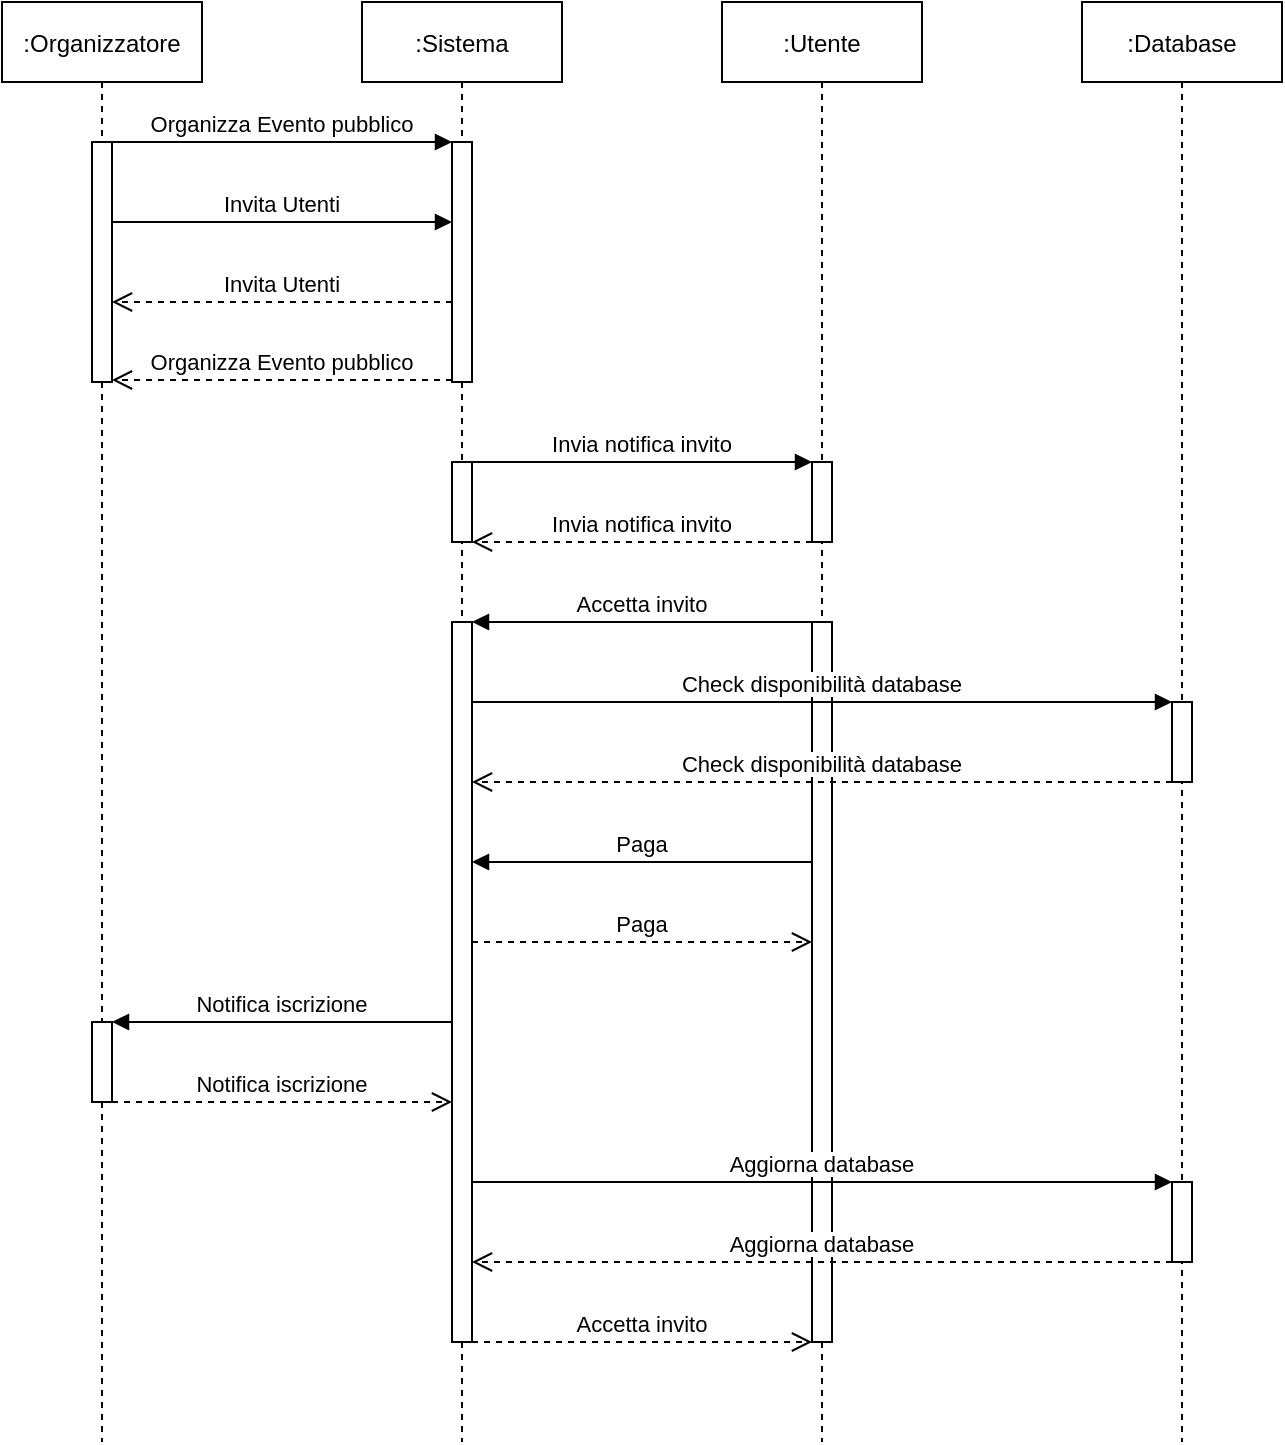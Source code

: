 <mxfile version="20.5.3" type="device"><diagram id="kgpKYQtTHZ0yAKxKKP6v" name="Page-1"><mxGraphModel dx="2037" dy="1099" grid="1" gridSize="10" guides="1" tooltips="1" connect="1" arrows="1" fold="1" page="1" pageScale="1" pageWidth="850" pageHeight="1100" math="0" shadow="0"><root><mxCell id="0"/><mxCell id="1" parent="0"/><mxCell id="3nuBFxr9cyL0pnOWT2aG-1" value=":Organizzatore" style="shape=umlLifeline;perimeter=lifelinePerimeter;container=1;collapsible=0;recursiveResize=0;rounded=0;shadow=0;strokeWidth=1;" parent="1" vertex="1"><mxGeometry x="100" y="80" width="100" height="720" as="geometry"/></mxCell><mxCell id="3nuBFxr9cyL0pnOWT2aG-2" value="" style="points=[];perimeter=orthogonalPerimeter;rounded=0;shadow=0;strokeWidth=1;" parent="3nuBFxr9cyL0pnOWT2aG-1" vertex="1"><mxGeometry x="45" y="70" width="10" height="120" as="geometry"/></mxCell><mxCell id="Ddxe99vWpVenJ6vZ9fKg-12" value="" style="points=[];perimeter=orthogonalPerimeter;rounded=0;shadow=0;strokeWidth=1;" parent="3nuBFxr9cyL0pnOWT2aG-1" vertex="1"><mxGeometry x="45" y="510" width="10" height="40" as="geometry"/></mxCell><mxCell id="3nuBFxr9cyL0pnOWT2aG-5" value=":Sistema" style="shape=umlLifeline;perimeter=lifelinePerimeter;container=1;collapsible=0;recursiveResize=0;rounded=0;shadow=0;strokeWidth=1;" parent="1" vertex="1"><mxGeometry x="280" y="80" width="100" height="720" as="geometry"/></mxCell><mxCell id="3nuBFxr9cyL0pnOWT2aG-6" value="" style="points=[];perimeter=orthogonalPerimeter;rounded=0;shadow=0;strokeWidth=1;" parent="3nuBFxr9cyL0pnOWT2aG-5" vertex="1"><mxGeometry x="45" y="70" width="10" height="120" as="geometry"/></mxCell><mxCell id="Ddxe99vWpVenJ6vZ9fKg-5" value="" style="points=[];perimeter=orthogonalPerimeter;rounded=0;shadow=0;strokeWidth=1;" parent="3nuBFxr9cyL0pnOWT2aG-5" vertex="1"><mxGeometry x="45" y="310" width="10" height="360" as="geometry"/></mxCell><mxCell id="C4MDI1d0ep0SzYkecDF7-4" value="" style="points=[];perimeter=orthogonalPerimeter;rounded=0;shadow=0;strokeWidth=1;" vertex="1" parent="3nuBFxr9cyL0pnOWT2aG-5"><mxGeometry x="45" y="230" width="10" height="40" as="geometry"/></mxCell><mxCell id="3nuBFxr9cyL0pnOWT2aG-7" value="Organizza Evento pubblico" style="verticalAlign=bottom;endArrow=open;dashed=1;endSize=8;exitX=0;exitY=0.95;shadow=0;strokeWidth=1;" parent="1" edge="1"><mxGeometry relative="1" as="geometry"><mxPoint x="155" y="269.0" as="targetPoint"/><mxPoint x="325" y="269.0" as="sourcePoint"/></mxGeometry></mxCell><mxCell id="3nuBFxr9cyL0pnOWT2aG-8" value="Organizza Evento pubblico" style="verticalAlign=bottom;endArrow=block;entryX=0;entryY=0;shadow=0;strokeWidth=1;" parent="1" source="3nuBFxr9cyL0pnOWT2aG-2" target="3nuBFxr9cyL0pnOWT2aG-6" edge="1"><mxGeometry relative="1" as="geometry"><mxPoint x="255" y="160" as="sourcePoint"/></mxGeometry></mxCell><mxCell id="Ddxe99vWpVenJ6vZ9fKg-1" value=":Utente" style="shape=umlLifeline;perimeter=lifelinePerimeter;container=1;collapsible=0;recursiveResize=0;rounded=0;shadow=0;strokeWidth=1;" parent="1" vertex="1"><mxGeometry x="460" y="80" width="100" height="720" as="geometry"/></mxCell><mxCell id="Ddxe99vWpVenJ6vZ9fKg-2" value="" style="points=[];perimeter=orthogonalPerimeter;rounded=0;shadow=0;strokeWidth=1;" parent="Ddxe99vWpVenJ6vZ9fKg-1" vertex="1"><mxGeometry x="45" y="310" width="10" height="360" as="geometry"/></mxCell><mxCell id="C4MDI1d0ep0SzYkecDF7-5" value="" style="points=[];perimeter=orthogonalPerimeter;rounded=0;shadow=0;strokeWidth=1;" vertex="1" parent="Ddxe99vWpVenJ6vZ9fKg-1"><mxGeometry x="45" y="230" width="10" height="40" as="geometry"/></mxCell><mxCell id="Ddxe99vWpVenJ6vZ9fKg-3" value=":Database" style="shape=umlLifeline;perimeter=lifelinePerimeter;container=1;collapsible=0;recursiveResize=0;rounded=0;shadow=0;strokeWidth=1;" parent="1" vertex="1"><mxGeometry x="640" y="80" width="100" height="720" as="geometry"/></mxCell><mxCell id="Ddxe99vWpVenJ6vZ9fKg-8" value="" style="points=[];perimeter=orthogonalPerimeter;rounded=0;shadow=0;strokeWidth=1;" parent="Ddxe99vWpVenJ6vZ9fKg-3" vertex="1"><mxGeometry x="45" y="350" width="10" height="40" as="geometry"/></mxCell><mxCell id="Ddxe99vWpVenJ6vZ9fKg-15" value="" style="points=[];perimeter=orthogonalPerimeter;rounded=0;shadow=0;strokeWidth=1;" parent="Ddxe99vWpVenJ6vZ9fKg-3" vertex="1"><mxGeometry x="45" y="590" width="10" height="40" as="geometry"/></mxCell><mxCell id="Ddxe99vWpVenJ6vZ9fKg-6" value="Accetta invito" style="verticalAlign=bottom;endArrow=block;shadow=0;strokeWidth=1;" parent="1" edge="1"><mxGeometry relative="1" as="geometry"><mxPoint x="505" y="390" as="sourcePoint"/><mxPoint x="335" y="390" as="targetPoint"/></mxGeometry></mxCell><mxCell id="Ddxe99vWpVenJ6vZ9fKg-7" value="Check disponibilità database" style="verticalAlign=bottom;endArrow=block;shadow=0;strokeWidth=1;" parent="1" target="Ddxe99vWpVenJ6vZ9fKg-8" edge="1"><mxGeometry relative="1" as="geometry"><mxPoint x="335" y="430" as="sourcePoint"/><mxPoint x="505" y="430" as="targetPoint"/></mxGeometry></mxCell><mxCell id="Ddxe99vWpVenJ6vZ9fKg-9" value="Check disponibilità database" style="verticalAlign=bottom;endArrow=open;dashed=1;endSize=8;shadow=0;strokeWidth=1;" parent="1" edge="1"><mxGeometry relative="1" as="geometry"><mxPoint x="335" y="470" as="targetPoint"/><mxPoint x="685" y="470" as="sourcePoint"/></mxGeometry></mxCell><mxCell id="Ddxe99vWpVenJ6vZ9fKg-10" value="Paga" style="verticalAlign=bottom;endArrow=block;shadow=0;strokeWidth=1;" parent="1" edge="1"><mxGeometry relative="1" as="geometry"><mxPoint x="505.0" y="510.0" as="sourcePoint"/><mxPoint x="335" y="510.0" as="targetPoint"/></mxGeometry></mxCell><mxCell id="Ddxe99vWpVenJ6vZ9fKg-11" value="Paga" style="verticalAlign=bottom;endArrow=open;dashed=1;endSize=8;shadow=0;strokeWidth=1;" parent="1" edge="1"><mxGeometry relative="1" as="geometry"><mxPoint x="505.0" y="550.0" as="targetPoint"/><mxPoint x="335" y="550.0" as="sourcePoint"/></mxGeometry></mxCell><mxCell id="Ddxe99vWpVenJ6vZ9fKg-13" value="Notifica iscrizione" style="verticalAlign=bottom;endArrow=block;shadow=0;strokeWidth=1;" parent="1" source="Ddxe99vWpVenJ6vZ9fKg-5" target="Ddxe99vWpVenJ6vZ9fKg-12" edge="1"><mxGeometry relative="1" as="geometry"><mxPoint x="320.0" y="590.0" as="sourcePoint"/><mxPoint x="150" y="590.0" as="targetPoint"/></mxGeometry></mxCell><mxCell id="Ddxe99vWpVenJ6vZ9fKg-14" value="Notifica iscrizione" style="verticalAlign=bottom;endArrow=open;dashed=1;endSize=8;shadow=0;strokeWidth=1;" parent="1" edge="1"><mxGeometry relative="1" as="geometry"><mxPoint x="325" y="630" as="targetPoint"/><mxPoint x="155" y="630" as="sourcePoint"/></mxGeometry></mxCell><mxCell id="Ddxe99vWpVenJ6vZ9fKg-16" value="Aggiorna database" style="verticalAlign=bottom;endArrow=block;shadow=0;strokeWidth=1;" parent="1" source="Ddxe99vWpVenJ6vZ9fKg-5" target="Ddxe99vWpVenJ6vZ9fKg-15" edge="1"><mxGeometry relative="1" as="geometry"><mxPoint x="330" y="680" as="sourcePoint"/><mxPoint x="685.0" y="670.0" as="targetPoint"/></mxGeometry></mxCell><mxCell id="Ddxe99vWpVenJ6vZ9fKg-17" value="Aggiorna database" style="verticalAlign=bottom;endArrow=open;dashed=1;endSize=8;shadow=0;strokeWidth=1;" parent="1" edge="1"><mxGeometry relative="1" as="geometry"><mxPoint x="335" y="710" as="targetPoint"/><mxPoint x="685.0" y="710" as="sourcePoint"/></mxGeometry></mxCell><mxCell id="Ddxe99vWpVenJ6vZ9fKg-18" value="Accetta invito" style="verticalAlign=bottom;endArrow=open;dashed=1;endSize=8;shadow=0;strokeWidth=1;" parent="1" edge="1"><mxGeometry relative="1" as="geometry"><mxPoint x="505" y="750.0" as="targetPoint"/><mxPoint x="335" y="750.0" as="sourcePoint"/></mxGeometry></mxCell><mxCell id="C4MDI1d0ep0SzYkecDF7-2" value="Invita Utenti" style="verticalAlign=bottom;endArrow=block;shadow=0;strokeWidth=1;" edge="1" parent="1"><mxGeometry relative="1" as="geometry"><mxPoint x="155" y="190.0" as="sourcePoint"/><mxPoint x="325" y="190.0" as="targetPoint"/></mxGeometry></mxCell><mxCell id="C4MDI1d0ep0SzYkecDF7-3" value="Invita Utenti" style="verticalAlign=bottom;endArrow=open;dashed=1;endSize=8;shadow=0;strokeWidth=1;" edge="1" parent="1"><mxGeometry relative="1" as="geometry"><mxPoint x="155" y="230.0" as="targetPoint"/><mxPoint x="325" y="230.0" as="sourcePoint"/></mxGeometry></mxCell><mxCell id="C4MDI1d0ep0SzYkecDF7-6" value="Invia notifica invito" style="verticalAlign=bottom;endArrow=block;shadow=0;strokeWidth=1;" edge="1" parent="1"><mxGeometry relative="1" as="geometry"><mxPoint x="335" y="310.0" as="sourcePoint"/><mxPoint x="505" y="310.0" as="targetPoint"/></mxGeometry></mxCell><mxCell id="C4MDI1d0ep0SzYkecDF7-7" value="Invia notifica invito" style="verticalAlign=bottom;endArrow=open;dashed=1;endSize=8;shadow=0;strokeWidth=1;" edge="1" parent="1"><mxGeometry relative="1" as="geometry"><mxPoint x="335" y="350.0" as="targetPoint"/><mxPoint x="505" y="350.0" as="sourcePoint"/></mxGeometry></mxCell></root></mxGraphModel></diagram></mxfile>